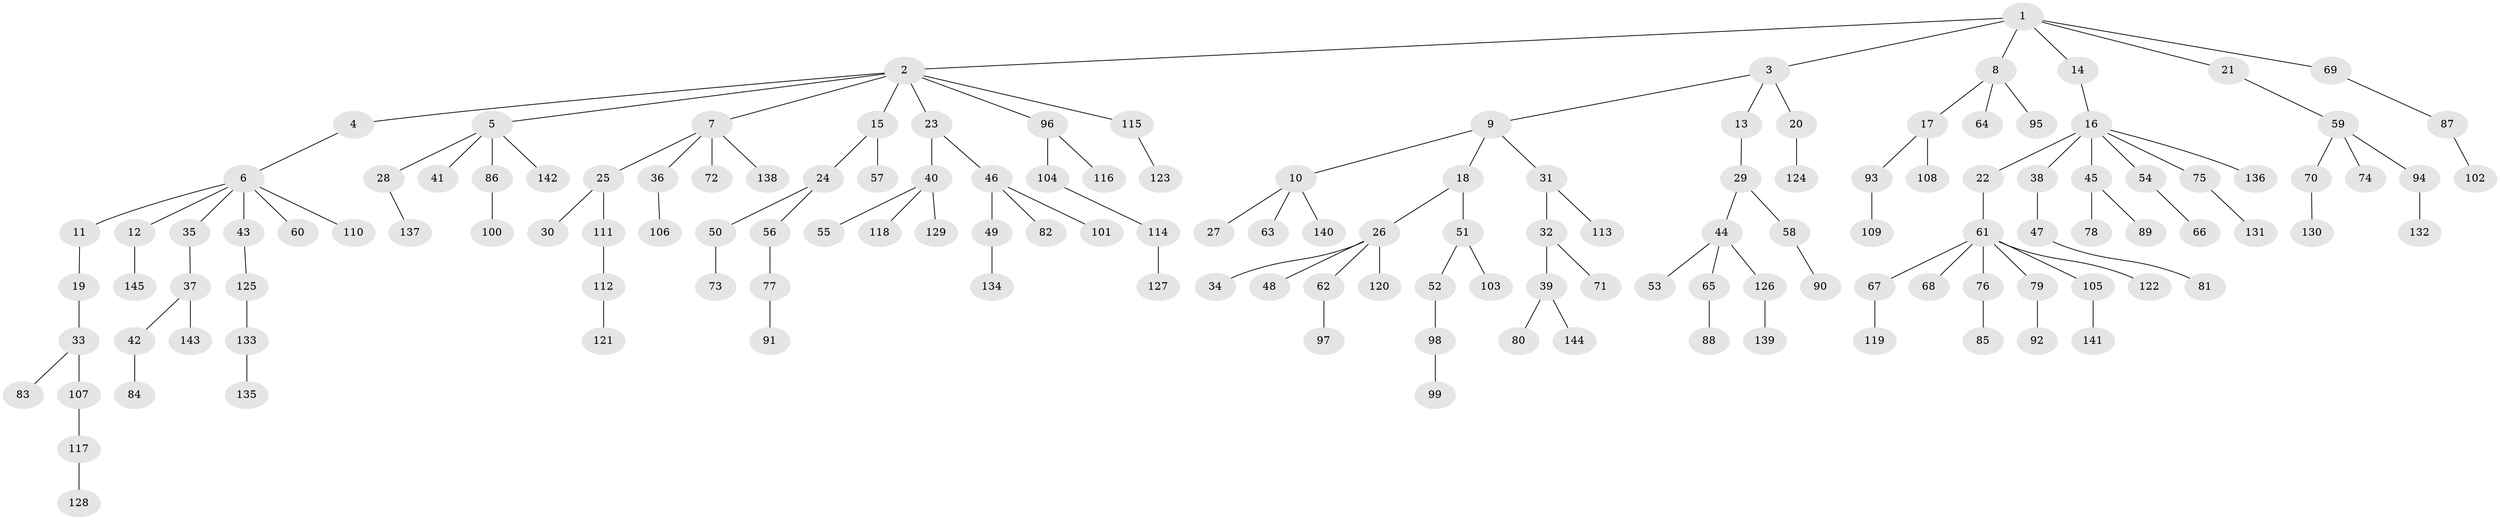 // Generated by graph-tools (version 1.1) at 2025/11/02/27/25 16:11:25]
// undirected, 145 vertices, 144 edges
graph export_dot {
graph [start="1"]
  node [color=gray90,style=filled];
  1;
  2;
  3;
  4;
  5;
  6;
  7;
  8;
  9;
  10;
  11;
  12;
  13;
  14;
  15;
  16;
  17;
  18;
  19;
  20;
  21;
  22;
  23;
  24;
  25;
  26;
  27;
  28;
  29;
  30;
  31;
  32;
  33;
  34;
  35;
  36;
  37;
  38;
  39;
  40;
  41;
  42;
  43;
  44;
  45;
  46;
  47;
  48;
  49;
  50;
  51;
  52;
  53;
  54;
  55;
  56;
  57;
  58;
  59;
  60;
  61;
  62;
  63;
  64;
  65;
  66;
  67;
  68;
  69;
  70;
  71;
  72;
  73;
  74;
  75;
  76;
  77;
  78;
  79;
  80;
  81;
  82;
  83;
  84;
  85;
  86;
  87;
  88;
  89;
  90;
  91;
  92;
  93;
  94;
  95;
  96;
  97;
  98;
  99;
  100;
  101;
  102;
  103;
  104;
  105;
  106;
  107;
  108;
  109;
  110;
  111;
  112;
  113;
  114;
  115;
  116;
  117;
  118;
  119;
  120;
  121;
  122;
  123;
  124;
  125;
  126;
  127;
  128;
  129;
  130;
  131;
  132;
  133;
  134;
  135;
  136;
  137;
  138;
  139;
  140;
  141;
  142;
  143;
  144;
  145;
  1 -- 2;
  1 -- 3;
  1 -- 8;
  1 -- 14;
  1 -- 21;
  1 -- 69;
  2 -- 4;
  2 -- 5;
  2 -- 7;
  2 -- 15;
  2 -- 23;
  2 -- 96;
  2 -- 115;
  3 -- 9;
  3 -- 13;
  3 -- 20;
  4 -- 6;
  5 -- 28;
  5 -- 41;
  5 -- 86;
  5 -- 142;
  6 -- 11;
  6 -- 12;
  6 -- 35;
  6 -- 43;
  6 -- 60;
  6 -- 110;
  7 -- 25;
  7 -- 36;
  7 -- 72;
  7 -- 138;
  8 -- 17;
  8 -- 64;
  8 -- 95;
  9 -- 10;
  9 -- 18;
  9 -- 31;
  10 -- 27;
  10 -- 63;
  10 -- 140;
  11 -- 19;
  12 -- 145;
  13 -- 29;
  14 -- 16;
  15 -- 24;
  15 -- 57;
  16 -- 22;
  16 -- 38;
  16 -- 45;
  16 -- 54;
  16 -- 75;
  16 -- 136;
  17 -- 93;
  17 -- 108;
  18 -- 26;
  18 -- 51;
  19 -- 33;
  20 -- 124;
  21 -- 59;
  22 -- 61;
  23 -- 40;
  23 -- 46;
  24 -- 50;
  24 -- 56;
  25 -- 30;
  25 -- 111;
  26 -- 34;
  26 -- 48;
  26 -- 62;
  26 -- 120;
  28 -- 137;
  29 -- 44;
  29 -- 58;
  31 -- 32;
  31 -- 113;
  32 -- 39;
  32 -- 71;
  33 -- 83;
  33 -- 107;
  35 -- 37;
  36 -- 106;
  37 -- 42;
  37 -- 143;
  38 -- 47;
  39 -- 80;
  39 -- 144;
  40 -- 55;
  40 -- 118;
  40 -- 129;
  42 -- 84;
  43 -- 125;
  44 -- 53;
  44 -- 65;
  44 -- 126;
  45 -- 78;
  45 -- 89;
  46 -- 49;
  46 -- 82;
  46 -- 101;
  47 -- 81;
  49 -- 134;
  50 -- 73;
  51 -- 52;
  51 -- 103;
  52 -- 98;
  54 -- 66;
  56 -- 77;
  58 -- 90;
  59 -- 70;
  59 -- 74;
  59 -- 94;
  61 -- 67;
  61 -- 68;
  61 -- 76;
  61 -- 79;
  61 -- 105;
  61 -- 122;
  62 -- 97;
  65 -- 88;
  67 -- 119;
  69 -- 87;
  70 -- 130;
  75 -- 131;
  76 -- 85;
  77 -- 91;
  79 -- 92;
  86 -- 100;
  87 -- 102;
  93 -- 109;
  94 -- 132;
  96 -- 104;
  96 -- 116;
  98 -- 99;
  104 -- 114;
  105 -- 141;
  107 -- 117;
  111 -- 112;
  112 -- 121;
  114 -- 127;
  115 -- 123;
  117 -- 128;
  125 -- 133;
  126 -- 139;
  133 -- 135;
}
